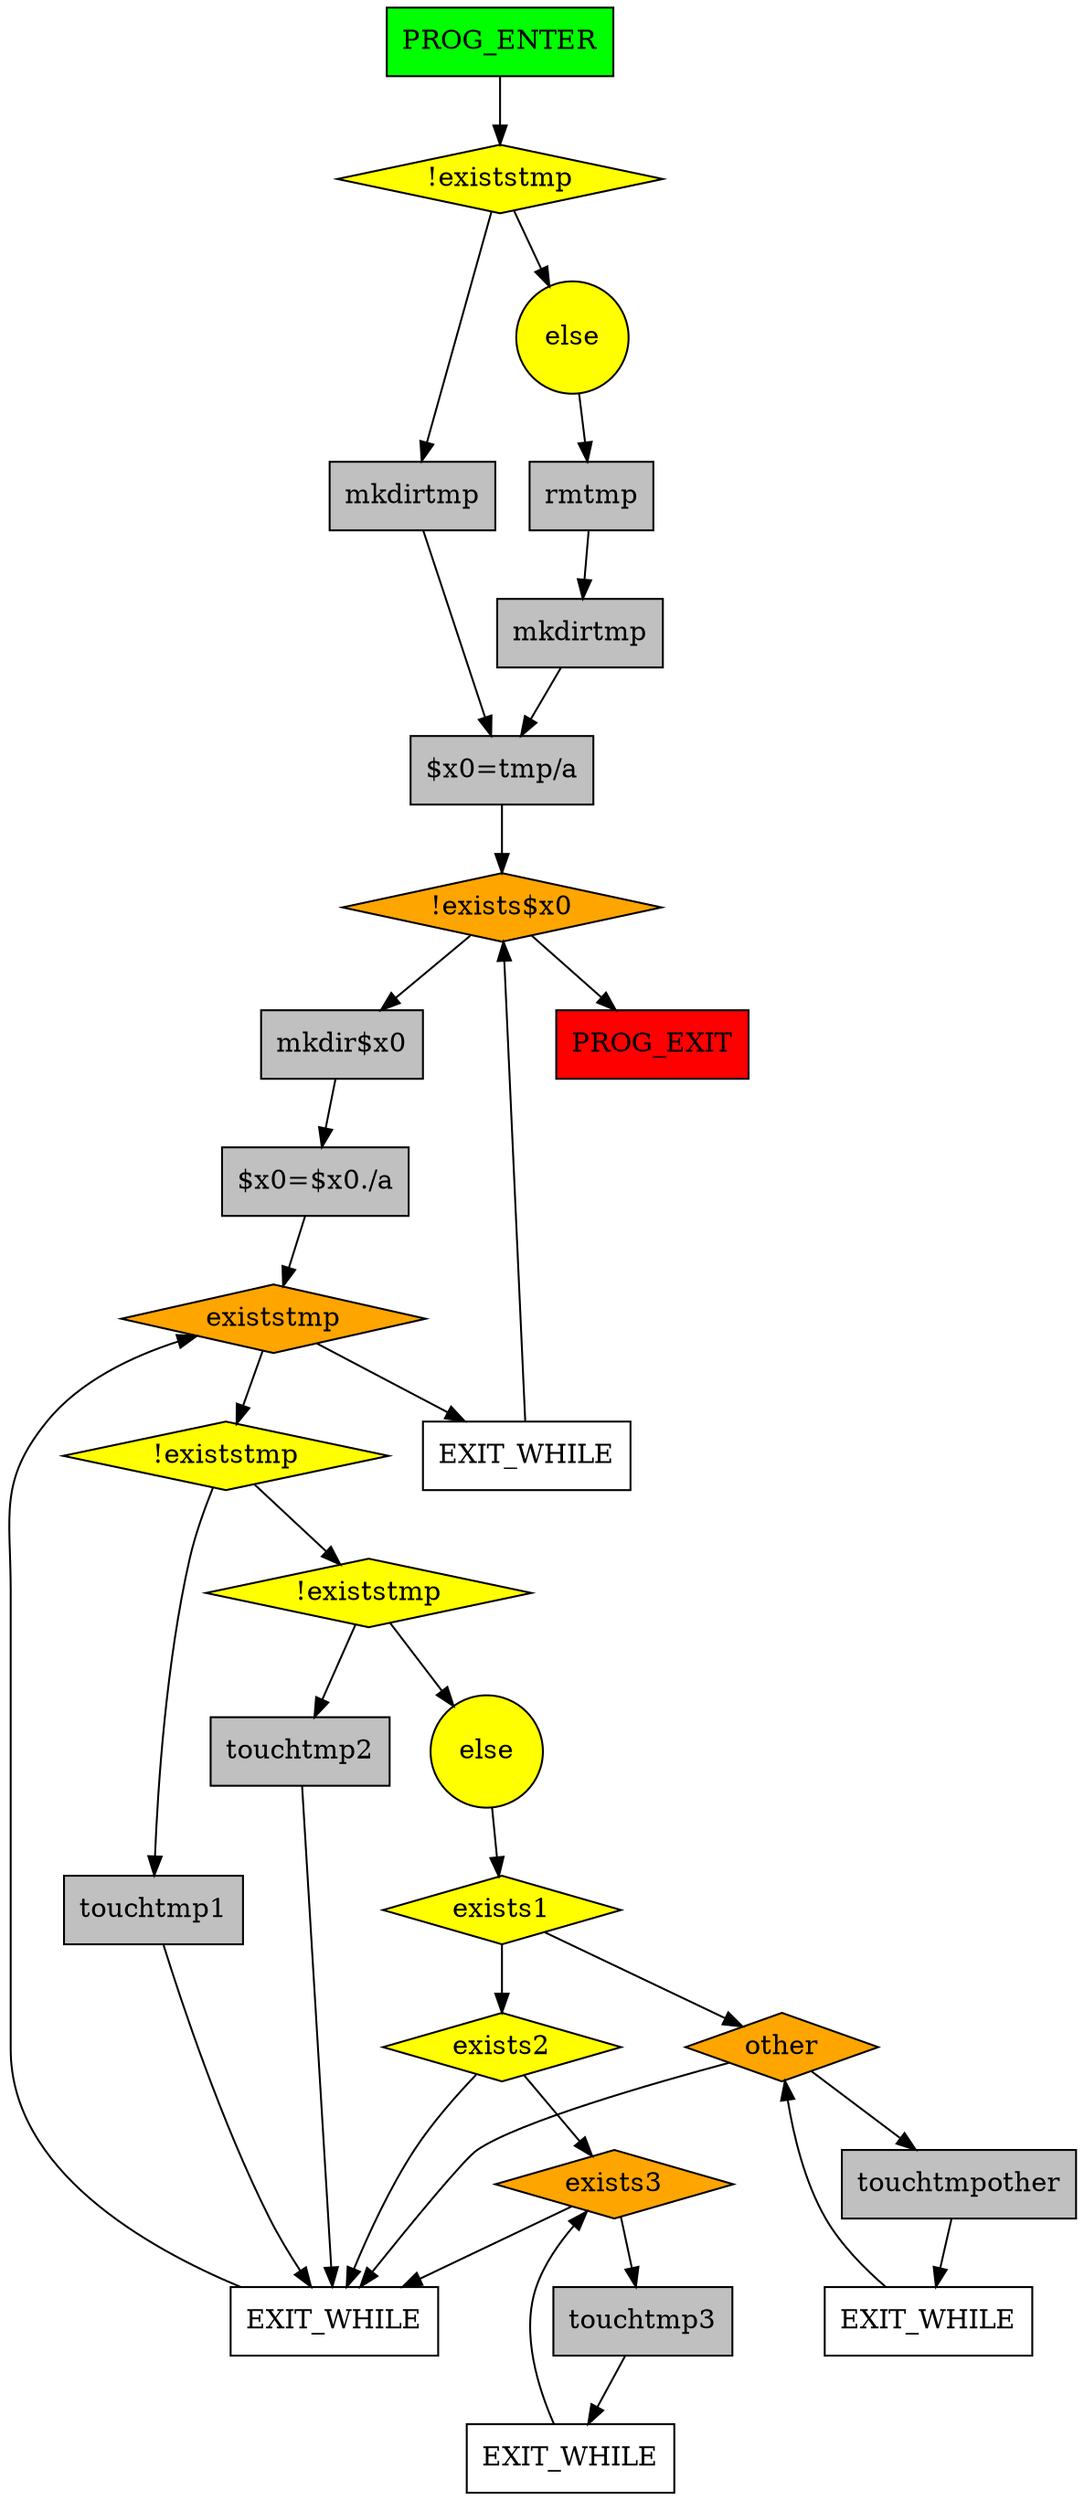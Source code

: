 digraph G {
    69[label="PROG_ENTER",shape=mbox,fillcolor=green,style=filled];
    70[label="!existstmp",shape=diamond,fillcolor=yellow,style=filled];
    71[label="mkdirtmp",shape=box,fillcolor=gray,style=filled];
    75[label="$x0=tmp/a",shape=box,fillcolor=gray,style=filled];
    76[label="!exists$x0",shape=diamond,fillcolor=orange,style=filled];
    77[label="mkdir$x0",shape=box,fillcolor=gray,style=filled];
    78[label="$x0=$x0./a",shape=box,fillcolor=gray,style=filled];
    79[label="existstmp",shape=diamond,fillcolor=orange,style=filled];
    80[label="!existstmp",shape=diamond,fillcolor=yellow,style=filled];
    81[label="touchtmp1",shape=box,fillcolor=gray,style=filled];
    93[label="EXIT_WHILE",shape=box];
    82[label="!existstmp",shape=diamond,fillcolor=yellow,style=filled];
    83[label="touchtmp2",shape=box,fillcolor=gray,style=filled];
    84[label="else",shape=circle,fillcolor=yellow,style=filled];
    85[label="exists1",shape=diamond,fillcolor=yellow,style=filled];
    86[label="other",shape=diamond,fillcolor=orange,style=filled];
    87[label="touchtmpother",shape=box,fillcolor=gray,style=filled];
    88[label="EXIT_WHILE",shape=box];
    89[label="exists2",shape=diamond,fillcolor=yellow,style=filled];
    90[label="exists3",shape=diamond,fillcolor=orange,style=filled];
    91[label="touchtmp3",shape=box,fillcolor=gray,style=filled];
    92[label="EXIT_WHILE",shape=box];
    94[label="EXIT_WHILE",shape=box];
    95[label="PROG_EXIT",shape=mbox,fillcolor=red,style=filled];
    72[label="else",shape=circle,fillcolor=yellow,style=filled];
    73[label="rmtmp",shape=box,fillcolor=gray,style=filled];
    74[label="mkdirtmp",shape=box,fillcolor=gray,style=filled];

    69 -> 70;
    70 -> 71;
    70 -> 72;
    71 -> 75;
    75 -> 76;
    76 -> 77;
    76 -> 95;
    77 -> 78;
    78 -> 79;
    79 -> 80;
    79 -> 94;
    80 -> 81;
    80 -> 82;
    81 -> 93;
    93 -> 79;
    82 -> 83;
    82 -> 84;
    83 -> 93;
    84 -> 85;
    85 -> 86;
    85 -> 89;
    86 -> 87;
    86 -> 93;
    87 -> 88;
    88 -> 86;
    89 -> 90;
    89 -> 93;
    90 -> 91;
    90 -> 93;
    91 -> 92;
    92 -> 90;
    94 -> 76;
    72 -> 73;
    73 -> 74;
    74 -> 75;
}

